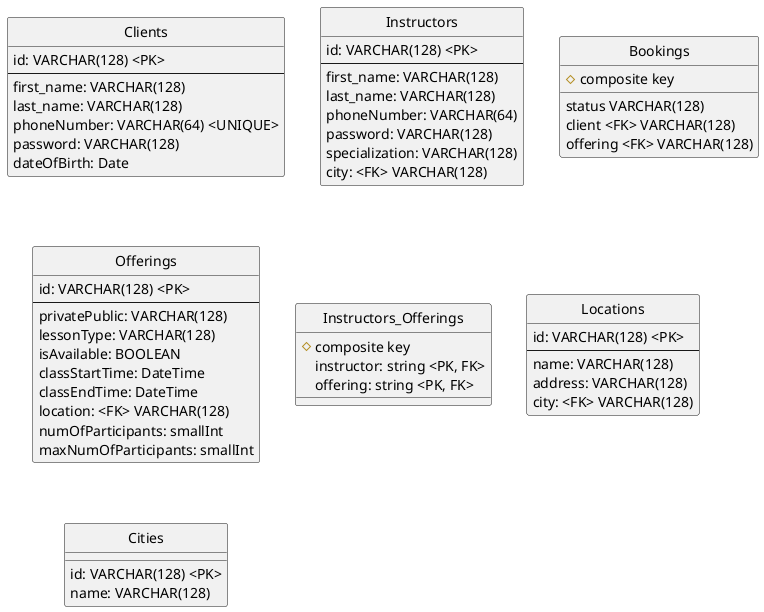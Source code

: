 @startuml relationalDataModel

hide circle
skinparam linetype ortho

entity "Clients" as clients {
 id: VARCHAR(128) <PK>
 --
 first_name: VARCHAR(128) 
 last_name: VARCHAR(128)
 phoneNumber: VARCHAR(64) <UNIQUE>
 password: VARCHAR(128)
 dateOfBirth: Date
}

entity "Instructors" as instructors {
  id: VARCHAR(128) <PK>
  --
  first_name: VARCHAR(128)
  last_name: VARCHAR(128)
  phoneNumber: VARCHAR(64)
  password: VARCHAR(128)
  specialization: VARCHAR(128)
  city: <FK> VARCHAR(128)
}

entity "Bookings" as bookings {
  status VARCHAR(128)
  #composite key
  client <FK> VARCHAR(128)
  offering <FK> VARCHAR(128)
}

entity "Offerings" as offerings {
  id: VARCHAR(128) <PK>
  --
  privatePublic: VARCHAR(128)
  lessonType: VARCHAR(128)
  isAvailable: BOOLEAN
  classStartTime: DateTime
  classEndTime: DateTime
  location: <FK> VARCHAR(128)
  numOfParticipants: smallInt
  maxNumOfParticipants: smallInt
}

entity "Instructors_Offerings" as instructors_offerings {
  # composite key
  instructor: string <PK, FK>
  offering: string <PK, FK>
}

entity "Locations" as locations {
  id: VARCHAR(128) <PK>
  --
  name: VARCHAR(128)
  address: VARCHAR(128)
  city: <FK> VARCHAR(128)
}

entity "Cities" as cities {
  id: VARCHAR(128) <PK>
  name: VARCHAR(128)
}

@enduml